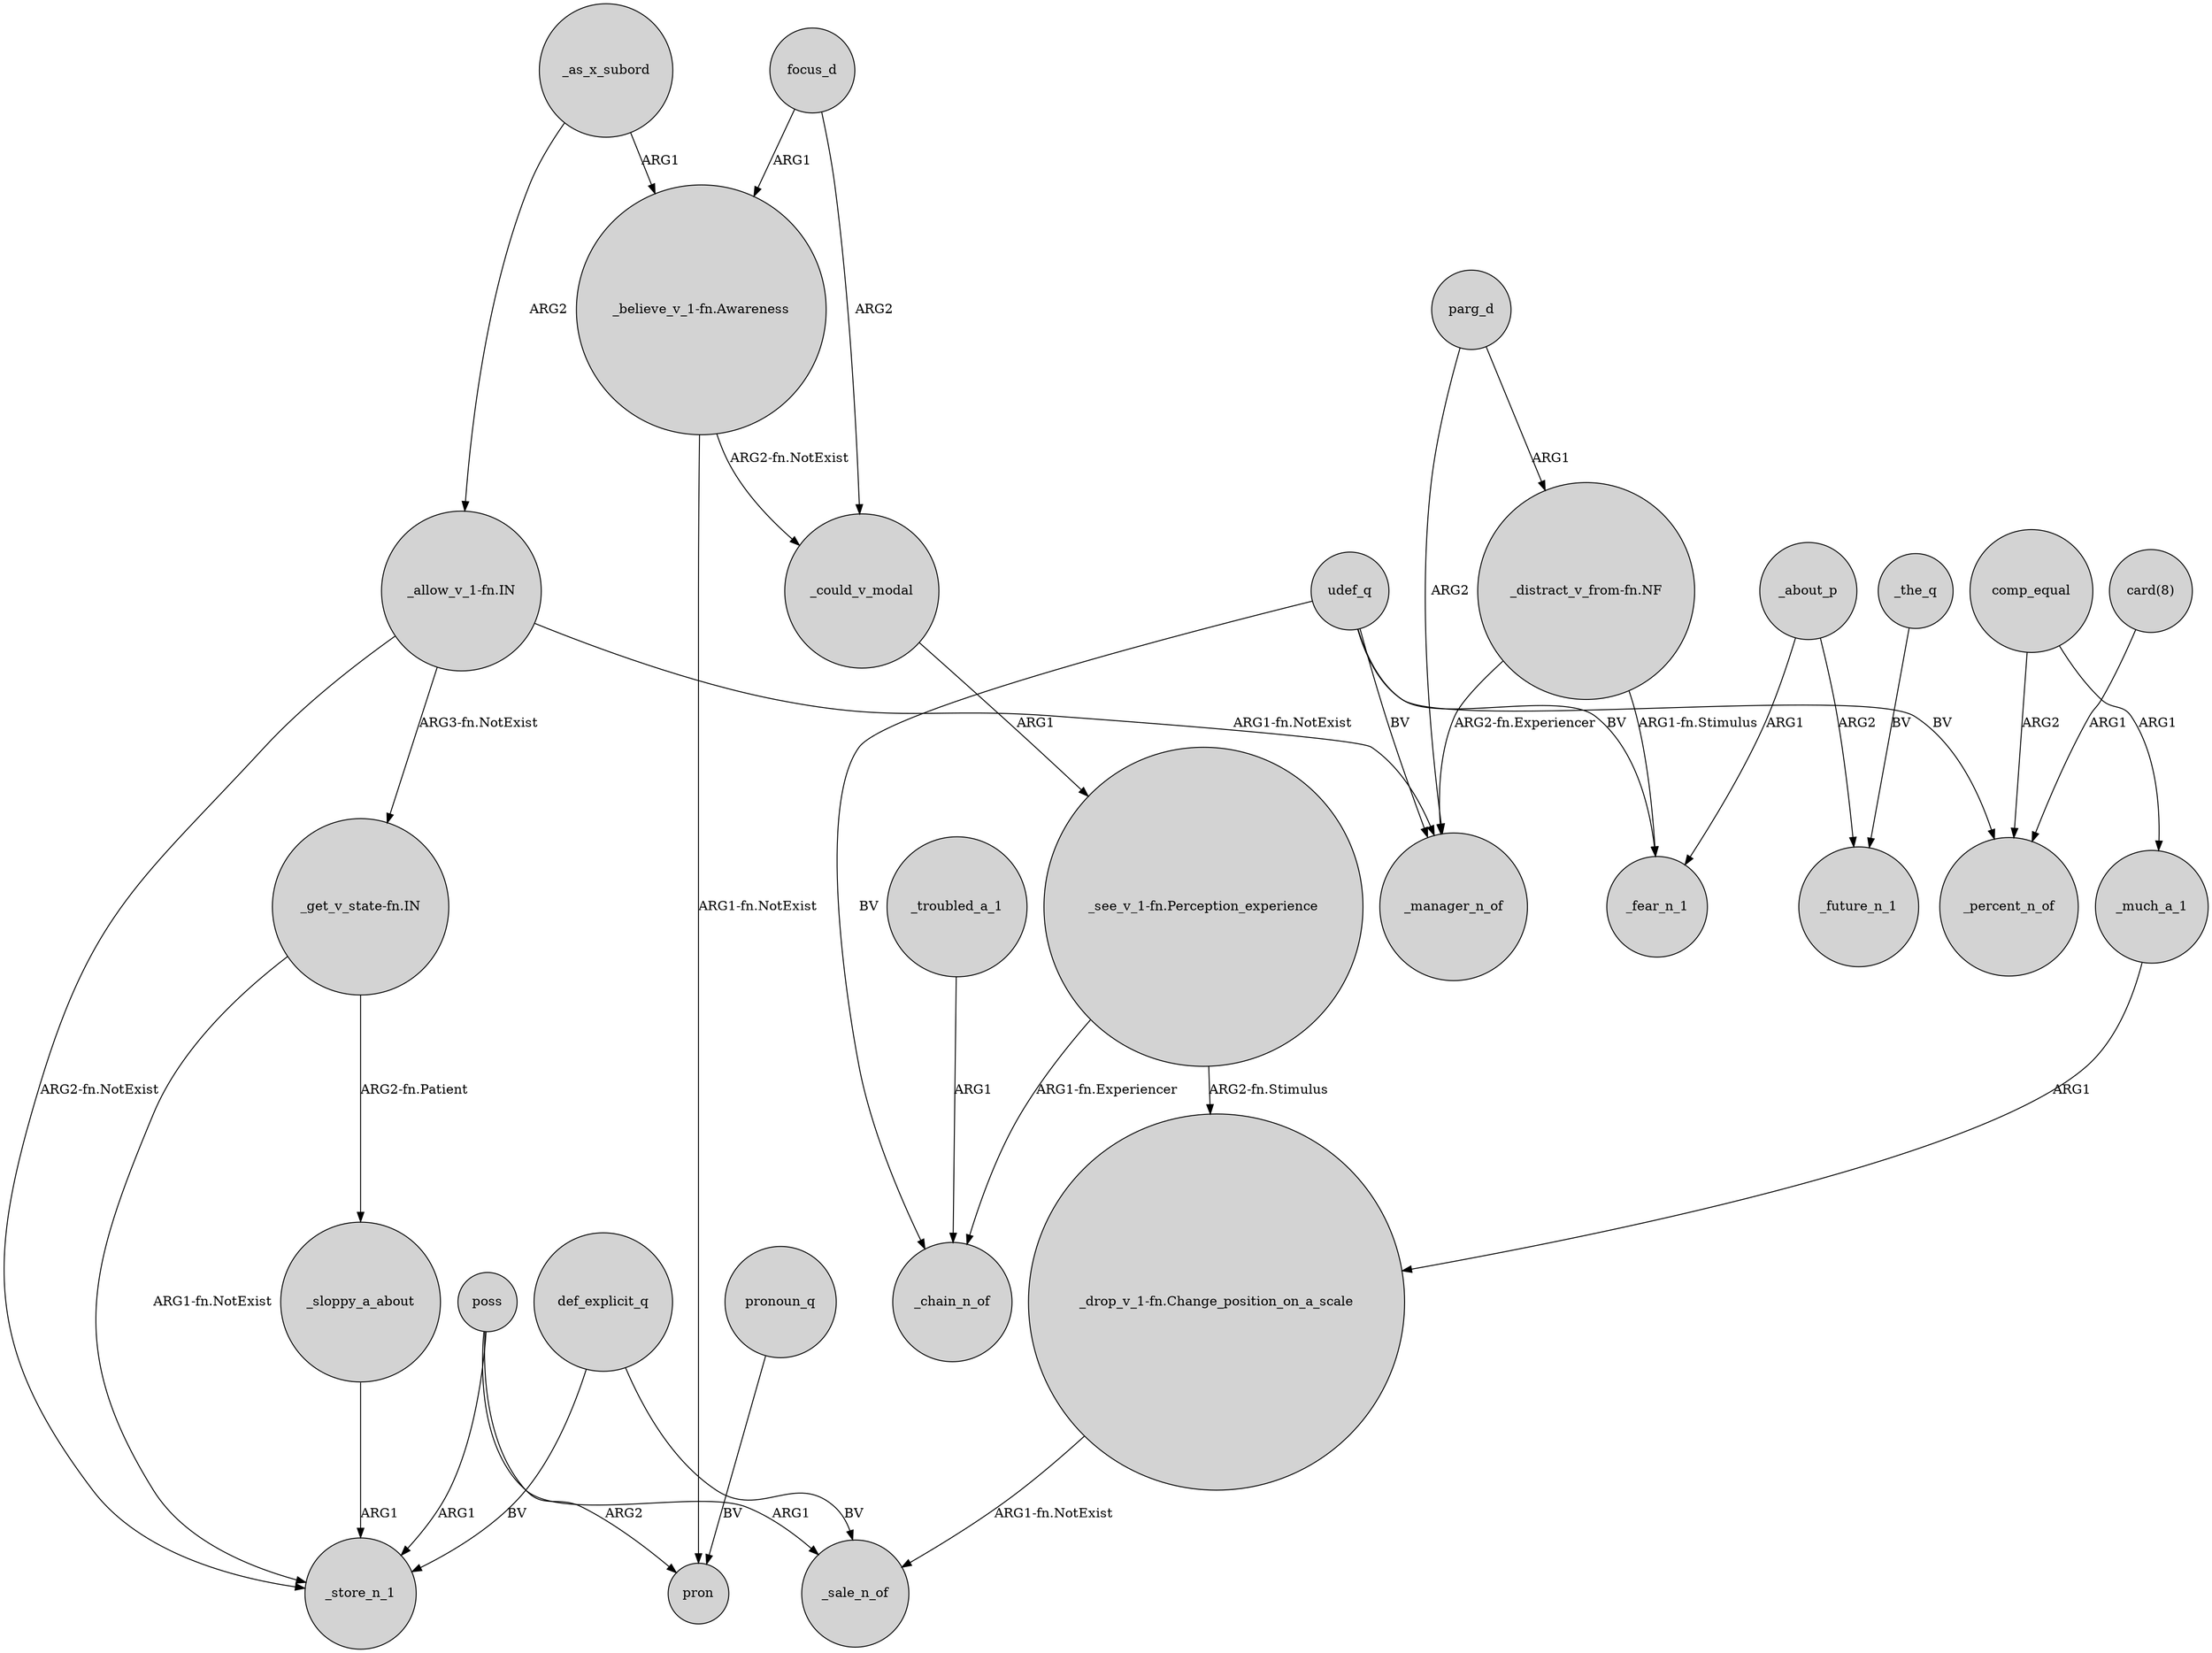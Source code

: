 digraph {
	node [shape=circle style=filled]
	"_allow_v_1-fn.IN" -> "_get_v_state-fn.IN" [label="ARG3-fn.NotExist"]
	focus_d -> _could_v_modal [label=ARG2]
	poss -> _store_n_1 [label=ARG1]
	poss -> pron [label=ARG2]
	comp_equal -> _much_a_1 [label=ARG1]
	_sloppy_a_about -> _store_n_1 [label=ARG1]
	udef_q -> _chain_n_of [label=BV]
	_as_x_subord -> "_believe_v_1-fn.Awareness" [label=ARG1]
	"_believe_v_1-fn.Awareness" -> _could_v_modal [label="ARG2-fn.NotExist"]
	parg_d -> _manager_n_of [label=ARG2]
	def_explicit_q -> _sale_n_of [label=BV]
	comp_equal -> _percent_n_of [label=ARG2]
	udef_q -> _fear_n_1 [label=BV]
	"_distract_v_from-fn.NF" -> _manager_n_of [label="ARG2-fn.Experiencer"]
	pronoun_q -> pron [label=BV]
	"_drop_v_1-fn.Change_position_on_a_scale" -> _sale_n_of [label="ARG1-fn.NotExist"]
	"_allow_v_1-fn.IN" -> _store_n_1 [label="ARG2-fn.NotExist"]
	parg_d -> "_distract_v_from-fn.NF" [label=ARG1]
	poss -> _sale_n_of [label=ARG1]
	_about_p -> _future_n_1 [label=ARG2]
	"_distract_v_from-fn.NF" -> _fear_n_1 [label="ARG1-fn.Stimulus"]
	_troubled_a_1 -> _chain_n_of [label=ARG1]
	"_see_v_1-fn.Perception_experience" -> "_drop_v_1-fn.Change_position_on_a_scale" [label="ARG2-fn.Stimulus"]
	udef_q -> _manager_n_of [label=BV]
	"_get_v_state-fn.IN" -> _store_n_1 [label="ARG1-fn.NotExist"]
	_about_p -> _fear_n_1 [label=ARG1]
	_much_a_1 -> "_drop_v_1-fn.Change_position_on_a_scale" [label=ARG1]
	"card(8)" -> _percent_n_of [label=ARG1]
	_could_v_modal -> "_see_v_1-fn.Perception_experience" [label=ARG1]
	udef_q -> _percent_n_of [label=BV]
	def_explicit_q -> _store_n_1 [label=BV]
	"_believe_v_1-fn.Awareness" -> pron [label="ARG1-fn.NotExist"]
	"_see_v_1-fn.Perception_experience" -> _chain_n_of [label="ARG1-fn.Experiencer"]
	_as_x_subord -> "_allow_v_1-fn.IN" [label=ARG2]
	"_allow_v_1-fn.IN" -> _manager_n_of [label="ARG1-fn.NotExist"]
	"_get_v_state-fn.IN" -> _sloppy_a_about [label="ARG2-fn.Patient"]
	focus_d -> "_believe_v_1-fn.Awareness" [label=ARG1]
	_the_q -> _future_n_1 [label=BV]
}
